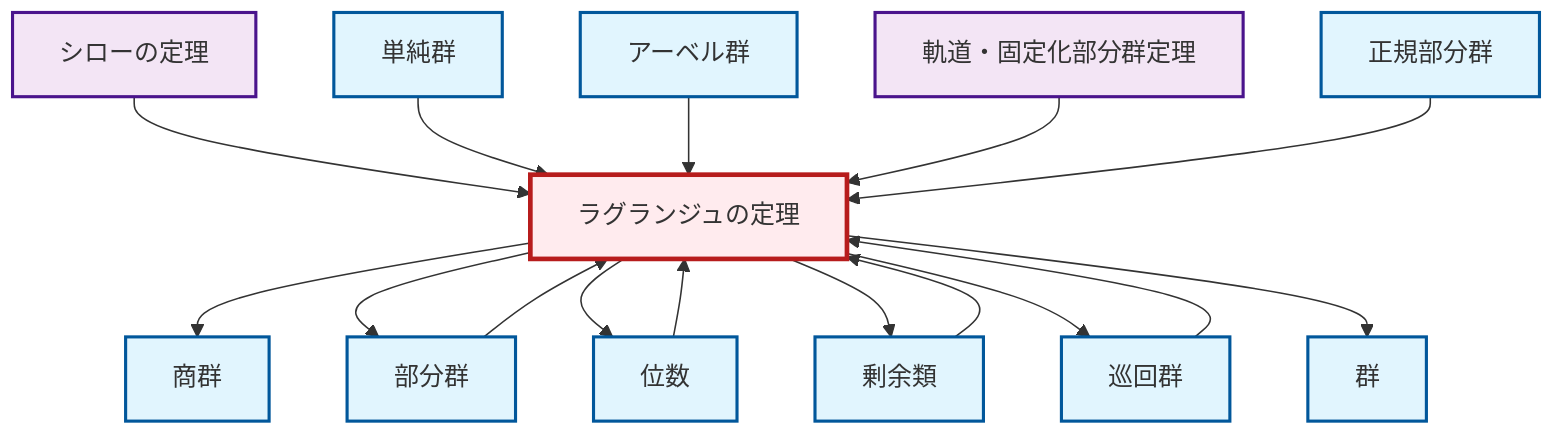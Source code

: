 graph TD
    classDef definition fill:#e1f5fe,stroke:#01579b,stroke-width:2px
    classDef theorem fill:#f3e5f5,stroke:#4a148c,stroke-width:2px
    classDef axiom fill:#fff3e0,stroke:#e65100,stroke-width:2px
    classDef example fill:#e8f5e9,stroke:#1b5e20,stroke-width:2px
    classDef current fill:#ffebee,stroke:#b71c1c,stroke-width:3px
    thm-sylow["シローの定理"]:::theorem
    def-normal-subgroup["正規部分群"]:::definition
    thm-lagrange["ラグランジュの定理"]:::theorem
    def-subgroup["部分群"]:::definition
    def-cyclic-group["巡回群"]:::definition
    def-abelian-group["アーベル群"]:::definition
    def-quotient-group["商群"]:::definition
    def-group["群"]:::definition
    def-simple-group["単純群"]:::definition
    def-order["位数"]:::definition
    thm-orbit-stabilizer["軌道・固定化部分群定理"]:::theorem
    def-coset["剰余類"]:::definition
    thm-sylow --> thm-lagrange
    thm-lagrange --> def-quotient-group
    def-simple-group --> thm-lagrange
    def-cyclic-group --> thm-lagrange
    thm-lagrange --> def-subgroup
    def-subgroup --> thm-lagrange
    def-abelian-group --> thm-lagrange
    thm-orbit-stabilizer --> thm-lagrange
    thm-lagrange --> def-order
    thm-lagrange --> def-coset
    def-coset --> thm-lagrange
    def-order --> thm-lagrange
    def-normal-subgroup --> thm-lagrange
    thm-lagrange --> def-cyclic-group
    thm-lagrange --> def-group
    class thm-lagrange current